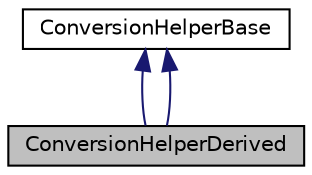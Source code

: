 digraph "ConversionHelperDerived"
{
 // LATEX_PDF_SIZE
  edge [fontname="Helvetica",fontsize="10",labelfontname="Helvetica",labelfontsize="10"];
  node [fontname="Helvetica",fontsize="10",shape=record];
  Node1 [label="ConversionHelperDerived",height=0.2,width=0.4,color="black", fillcolor="grey75", style="filled", fontcolor="black",tooltip=" "];
  Node2 -> Node1 [dir="back",color="midnightblue",fontsize="10",style="solid",fontname="Helvetica"];
  Node2 [label="ConversionHelperBase",height=0.2,width=0.4,color="black", fillcolor="white", style="filled",URL="$classConversionHelperBase.html",tooltip=" "];
  Node2 -> Node1 [dir="back",color="midnightblue",fontsize="10",style="solid",fontname="Helvetica"];
}
